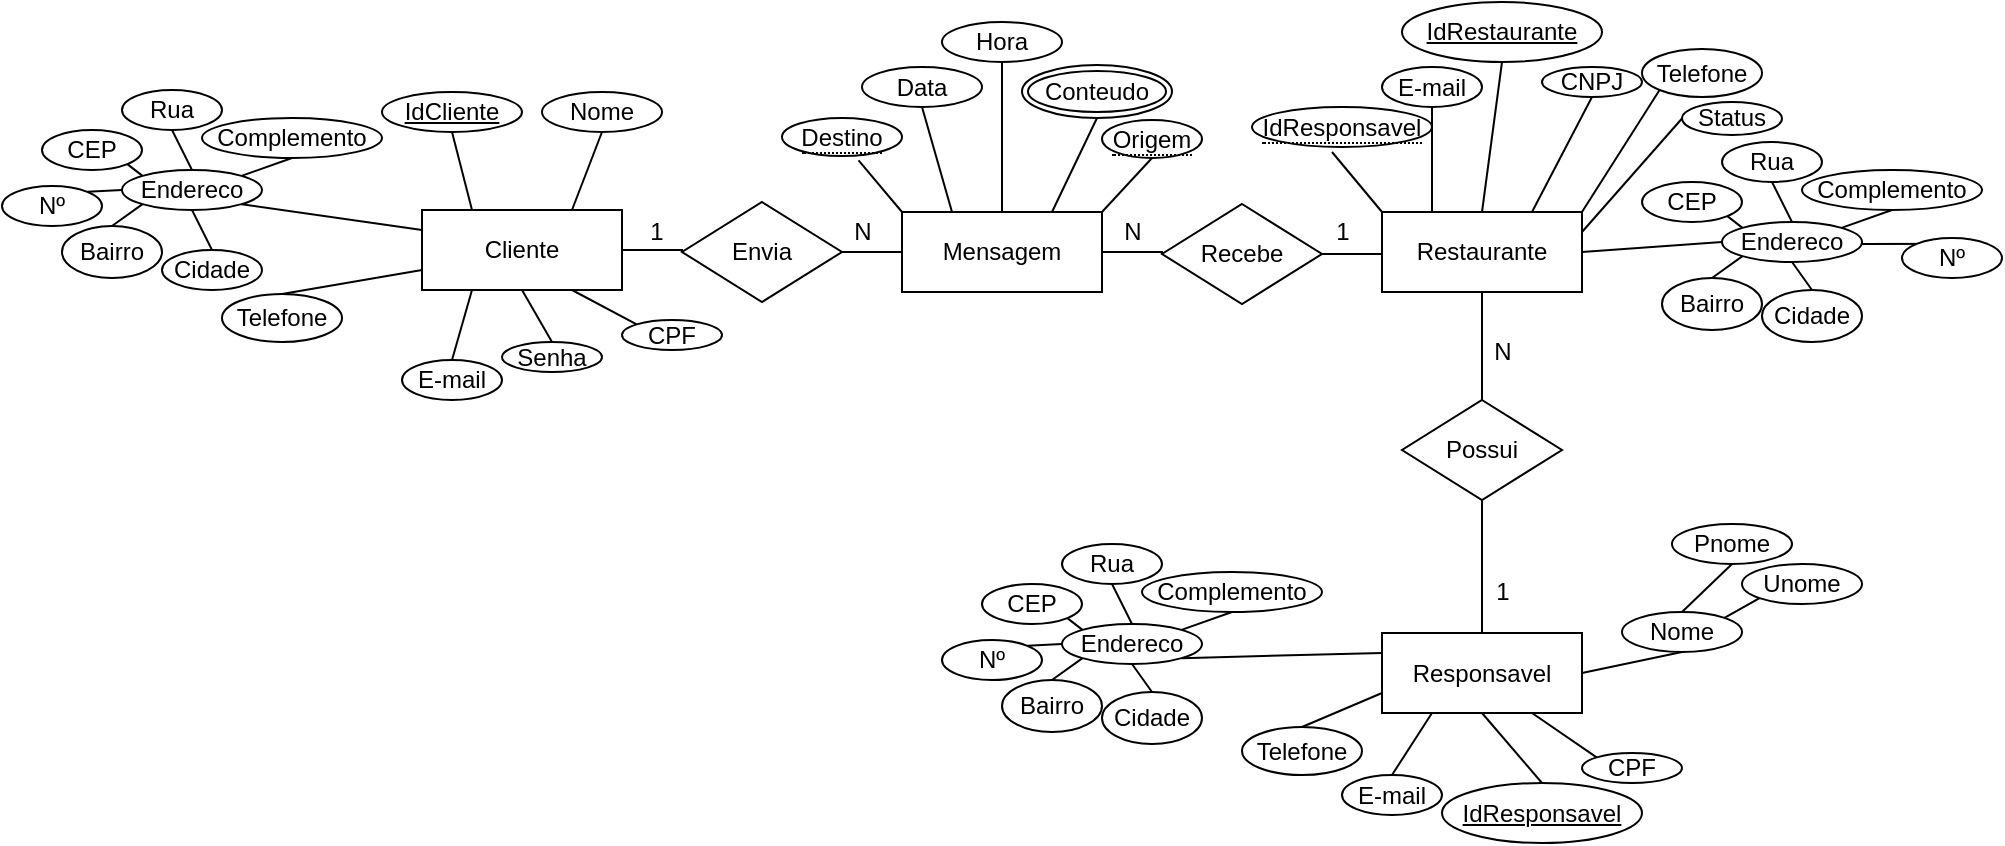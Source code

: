 <mxfile version="17.4.5" type="device"><diagram id="IsAYj01A5HPPoqx6XQaz" name="Page-1"><mxGraphModel dx="1374" dy="696" grid="1" gridSize="10" guides="1" tooltips="1" connect="1" arrows="1" fold="1" page="1" pageScale="1" pageWidth="1169" pageHeight="827" math="0" shadow="0"><root><mxCell id="0"/><mxCell id="1" parent="0"/><mxCell id="Im1_pLF7hs8uOHe_Ini0-5" style="rounded=0;orthogonalLoop=1;jettySize=auto;html=1;exitX=0.25;exitY=0;exitDx=0;exitDy=0;endArrow=none;endFill=0;entryX=0.5;entryY=1;entryDx=0;entryDy=0;" parent="1" source="Im1_pLF7hs8uOHe_Ini0-1" target="Im1_pLF7hs8uOHe_Ini0-6" edge="1"><mxGeometry relative="1" as="geometry"><mxPoint x="280" y="300" as="targetPoint"/></mxGeometry></mxCell><mxCell id="Im1_pLF7hs8uOHe_Ini0-8" style="edgeStyle=none;rounded=0;orthogonalLoop=1;jettySize=auto;html=1;exitX=0.75;exitY=0;exitDx=0;exitDy=0;entryX=0.5;entryY=1;entryDx=0;entryDy=0;endArrow=none;endFill=0;" parent="1" source="Im1_pLF7hs8uOHe_Ini0-1" target="Im1_pLF7hs8uOHe_Ini0-7" edge="1"><mxGeometry relative="1" as="geometry"/></mxCell><mxCell id="Im1_pLF7hs8uOHe_Ini0-10" style="edgeStyle=none;rounded=0;orthogonalLoop=1;jettySize=auto;html=1;exitX=0;exitY=0.25;exitDx=0;exitDy=0;entryX=1;entryY=1;entryDx=0;entryDy=0;endArrow=none;endFill=0;" parent="1" source="Im1_pLF7hs8uOHe_Ini0-1" target="Im1_pLF7hs8uOHe_Ini0-9" edge="1"><mxGeometry relative="1" as="geometry"/></mxCell><mxCell id="Im1_pLF7hs8uOHe_Ini0-25" style="edgeStyle=none;rounded=0;orthogonalLoop=1;jettySize=auto;html=1;exitX=0;exitY=0.75;exitDx=0;exitDy=0;endArrow=none;endFill=0;entryX=0.5;entryY=0;entryDx=0;entryDy=0;" parent="1" source="Im1_pLF7hs8uOHe_Ini0-1" target="Im1_pLF7hs8uOHe_Ini0-26" edge="1"><mxGeometry relative="1" as="geometry"><mxPoint x="220" y="420" as="targetPoint"/></mxGeometry></mxCell><mxCell id="Im1_pLF7hs8uOHe_Ini0-27" style="edgeStyle=none;rounded=0;orthogonalLoop=1;jettySize=auto;html=1;exitX=0.25;exitY=1;exitDx=0;exitDy=0;endArrow=none;endFill=0;entryX=0.5;entryY=0;entryDx=0;entryDy=0;" parent="1" source="Im1_pLF7hs8uOHe_Ini0-1" target="Im1_pLF7hs8uOHe_Ini0-28" edge="1"><mxGeometry relative="1" as="geometry"><mxPoint x="300" y="430" as="targetPoint"/></mxGeometry></mxCell><mxCell id="fDXz-5Np5jSdW9Pl79zQ-3" style="edgeStyle=orthogonalEdgeStyle;rounded=0;orthogonalLoop=1;jettySize=auto;html=1;exitX=1;exitY=0.5;exitDx=0;exitDy=0;entryX=0;entryY=0.5;entryDx=0;entryDy=0;endArrow=none;endFill=0;" edge="1" parent="1" source="Im1_pLF7hs8uOHe_Ini0-1" target="fDXz-5Np5jSdW9Pl79zQ-2"><mxGeometry relative="1" as="geometry"/></mxCell><mxCell id="Im1_pLF7hs8uOHe_Ini0-1" value="Cliente" style="whiteSpace=wrap;html=1;align=center;" parent="1" vertex="1"><mxGeometry x="290" y="359" width="100" height="40" as="geometry"/></mxCell><mxCell id="Im1_pLF7hs8uOHe_Ini0-107" style="edgeStyle=none;rounded=0;orthogonalLoop=1;jettySize=auto;html=1;exitX=1;exitY=0.5;exitDx=0;exitDy=0;entryX=0;entryY=0.5;entryDx=0;entryDy=0;endArrow=none;endFill=0;" parent="1" source="Im1_pLF7hs8uOHe_Ini0-2" target="Im1_pLF7hs8uOHe_Ini0-99" edge="1"><mxGeometry relative="1" as="geometry"/></mxCell><mxCell id="Im1_pLF7hs8uOHe_Ini0-116" style="edgeStyle=none;rounded=0;orthogonalLoop=1;jettySize=auto;html=1;exitX=0.5;exitY=0;exitDx=0;exitDy=0;entryX=0.5;entryY=1;entryDx=0;entryDy=0;endArrow=none;endFill=0;" parent="1" source="Im1_pLF7hs8uOHe_Ini0-2" target="Im1_pLF7hs8uOHe_Ini0-115" edge="1"><mxGeometry relative="1" as="geometry"/></mxCell><mxCell id="Im1_pLF7hs8uOHe_Ini0-117" style="edgeStyle=none;rounded=0;orthogonalLoop=1;jettySize=auto;html=1;exitX=0.25;exitY=0;exitDx=0;exitDy=0;entryX=0.5;entryY=1;entryDx=0;entryDy=0;endArrow=none;endFill=0;" parent="1" source="Im1_pLF7hs8uOHe_Ini0-2" target="Im1_pLF7hs8uOHe_Ini0-112" edge="1"><mxGeometry relative="1" as="geometry"/></mxCell><mxCell id="Im1_pLF7hs8uOHe_Ini0-118" style="edgeStyle=none;rounded=0;orthogonalLoop=1;jettySize=auto;html=1;exitX=0;exitY=0;exitDx=0;exitDy=0;entryX=0.5;entryY=1;entryDx=0;entryDy=0;endArrow=none;endFill=0;" parent="1" source="Im1_pLF7hs8uOHe_Ini0-2" edge="1"><mxGeometry relative="1" as="geometry"><mxPoint x="745" y="330.0" as="targetPoint"/></mxGeometry></mxCell><mxCell id="Im1_pLF7hs8uOHe_Ini0-121" style="edgeStyle=none;rounded=0;orthogonalLoop=1;jettySize=auto;html=1;exitX=0.75;exitY=0;exitDx=0;exitDy=0;entryX=0.5;entryY=1;entryDx=0;entryDy=0;endArrow=none;endFill=0;" parent="1" source="Im1_pLF7hs8uOHe_Ini0-2" target="Im1_pLF7hs8uOHe_Ini0-114" edge="1"><mxGeometry relative="1" as="geometry"/></mxCell><mxCell id="Im1_pLF7hs8uOHe_Ini0-125" style="edgeStyle=none;rounded=0;orthogonalLoop=1;jettySize=auto;html=1;exitX=1;exitY=0;exitDx=0;exitDy=0;entryX=0;entryY=1;entryDx=0;entryDy=0;endArrow=none;endFill=0;" parent="1" source="Im1_pLF7hs8uOHe_Ini0-2" target="Im1_pLF7hs8uOHe_Ini0-124" edge="1"><mxGeometry relative="1" as="geometry"/></mxCell><mxCell id="fDXz-5Np5jSdW9Pl79zQ-17" style="rounded=0;orthogonalLoop=1;jettySize=auto;html=1;exitX=1;exitY=0.25;exitDx=0;exitDy=0;entryX=0;entryY=0.5;entryDx=0;entryDy=0;endArrow=none;endFill=0;" edge="1" parent="1" source="Im1_pLF7hs8uOHe_Ini0-2" target="fDXz-5Np5jSdW9Pl79zQ-16"><mxGeometry relative="1" as="geometry"/></mxCell><mxCell id="Im1_pLF7hs8uOHe_Ini0-2" value="Restaurante" style="whiteSpace=wrap;html=1;align=center;" parent="1" vertex="1"><mxGeometry x="770" y="360" width="100" height="40" as="geometry"/></mxCell><mxCell id="fDXz-5Np5jSdW9Pl79zQ-6" style="edgeStyle=orthogonalEdgeStyle;rounded=0;orthogonalLoop=1;jettySize=auto;html=1;exitX=1;exitY=0.5;exitDx=0;exitDy=0;entryX=0;entryY=0.5;entryDx=0;entryDy=0;endArrow=none;endFill=0;" edge="1" parent="1" source="Im1_pLF7hs8uOHe_Ini0-3" target="fDXz-5Np5jSdW9Pl79zQ-5"><mxGeometry relative="1" as="geometry"/></mxCell><mxCell id="fDXz-5Np5jSdW9Pl79zQ-18" style="edgeStyle=none;rounded=0;orthogonalLoop=1;jettySize=auto;html=1;exitX=0.25;exitY=0;exitDx=0;exitDy=0;entryX=0.5;entryY=1;entryDx=0;entryDy=0;endArrow=none;endFill=0;" edge="1" parent="1" source="Im1_pLF7hs8uOHe_Ini0-3" target="fDXz-5Np5jSdW9Pl79zQ-8"><mxGeometry relative="1" as="geometry"/></mxCell><mxCell id="fDXz-5Np5jSdW9Pl79zQ-23" style="edgeStyle=none;rounded=0;orthogonalLoop=1;jettySize=auto;html=1;exitX=1;exitY=0;exitDx=0;exitDy=0;entryX=0.5;entryY=1;entryDx=0;entryDy=0;endArrow=none;endFill=0;" edge="1" parent="1" source="Im1_pLF7hs8uOHe_Ini0-3" target="fDXz-5Np5jSdW9Pl79zQ-29"><mxGeometry relative="1" as="geometry"><mxPoint x="660" y="341.5" as="targetPoint"/></mxGeometry></mxCell><mxCell id="fDXz-5Np5jSdW9Pl79zQ-24" style="edgeStyle=none;rounded=0;orthogonalLoop=1;jettySize=auto;html=1;exitX=0;exitY=0;exitDx=0;exitDy=0;entryX=0.638;entryY=1.114;entryDx=0;entryDy=0;endArrow=none;endFill=0;entryPerimeter=0;" edge="1" parent="1" source="Im1_pLF7hs8uOHe_Ini0-3" target="fDXz-5Np5jSdW9Pl79zQ-30"><mxGeometry relative="1" as="geometry"><mxPoint x="510" y="339" as="targetPoint"/></mxGeometry></mxCell><mxCell id="Im1_pLF7hs8uOHe_Ini0-3" value="Mensagem" style="whiteSpace=wrap;html=1;align=center;" parent="1" vertex="1"><mxGeometry x="530" y="360" width="100" height="40" as="geometry"/></mxCell><mxCell id="Im1_pLF7hs8uOHe_Ini0-6" value="IdCliente" style="ellipse;whiteSpace=wrap;html=1;align=center;fontStyle=4;" parent="1" vertex="1"><mxGeometry x="270" y="300" width="70" height="20" as="geometry"/></mxCell><mxCell id="Im1_pLF7hs8uOHe_Ini0-7" value="Nome" style="ellipse;whiteSpace=wrap;html=1;align=center;" parent="1" vertex="1"><mxGeometry x="350" y="300" width="60" height="20" as="geometry"/></mxCell><mxCell id="Im1_pLF7hs8uOHe_Ini0-14" style="edgeStyle=none;rounded=0;orthogonalLoop=1;jettySize=auto;html=1;exitX=0;exitY=0;exitDx=0;exitDy=0;entryX=1;entryY=1;entryDx=0;entryDy=0;endArrow=none;endFill=0;" parent="1" source="Im1_pLF7hs8uOHe_Ini0-9" target="Im1_pLF7hs8uOHe_Ini0-12" edge="1"><mxGeometry relative="1" as="geometry"/></mxCell><mxCell id="Im1_pLF7hs8uOHe_Ini0-15" style="edgeStyle=none;rounded=0;orthogonalLoop=1;jettySize=auto;html=1;exitX=0.5;exitY=0;exitDx=0;exitDy=0;entryX=0.5;entryY=1;entryDx=0;entryDy=0;endArrow=none;endFill=0;" parent="1" source="Im1_pLF7hs8uOHe_Ini0-9" target="Im1_pLF7hs8uOHe_Ini0-13" edge="1"><mxGeometry relative="1" as="geometry"/></mxCell><mxCell id="Im1_pLF7hs8uOHe_Ini0-16" style="edgeStyle=none;rounded=0;orthogonalLoop=1;jettySize=auto;html=1;exitX=0;exitY=0.5;exitDx=0;exitDy=0;endArrow=none;endFill=0;entryX=1;entryY=0;entryDx=0;entryDy=0;" parent="1" source="Im1_pLF7hs8uOHe_Ini0-9" target="Im1_pLF7hs8uOHe_Ini0-17" edge="1"><mxGeometry relative="1" as="geometry"><mxPoint x="130" y="359" as="targetPoint"/></mxGeometry></mxCell><mxCell id="Im1_pLF7hs8uOHe_Ini0-19" style="edgeStyle=none;rounded=0;orthogonalLoop=1;jettySize=auto;html=1;exitX=0;exitY=1;exitDx=0;exitDy=0;entryX=0.5;entryY=0;entryDx=0;entryDy=0;endArrow=none;endFill=0;" parent="1" source="Im1_pLF7hs8uOHe_Ini0-9" target="Im1_pLF7hs8uOHe_Ini0-18" edge="1"><mxGeometry relative="1" as="geometry"/></mxCell><mxCell id="Im1_pLF7hs8uOHe_Ini0-23" style="edgeStyle=none;rounded=0;orthogonalLoop=1;jettySize=auto;html=1;exitX=1;exitY=0;exitDx=0;exitDy=0;entryX=0.5;entryY=1;entryDx=0;entryDy=0;endArrow=none;endFill=0;" parent="1" source="Im1_pLF7hs8uOHe_Ini0-9" target="Im1_pLF7hs8uOHe_Ini0-22" edge="1"><mxGeometry relative="1" as="geometry"/></mxCell><mxCell id="Im1_pLF7hs8uOHe_Ini0-9" value="Endereco" style="ellipse;whiteSpace=wrap;html=1;align=center;dashed=0;" parent="1" vertex="1"><mxGeometry x="140" y="339" width="70" height="20" as="geometry"/></mxCell><mxCell id="Im1_pLF7hs8uOHe_Ini0-12" value="CEP" style="ellipse;whiteSpace=wrap;html=1;align=center;" parent="1" vertex="1"><mxGeometry x="100" y="319" width="50" height="20" as="geometry"/></mxCell><mxCell id="Im1_pLF7hs8uOHe_Ini0-13" value="Rua" style="ellipse;whiteSpace=wrap;html=1;align=center;" parent="1" vertex="1"><mxGeometry x="140" y="299" width="50" height="20" as="geometry"/></mxCell><mxCell id="Im1_pLF7hs8uOHe_Ini0-17" value="Nº" style="ellipse;whiteSpace=wrap;html=1;align=center;" parent="1" vertex="1"><mxGeometry x="80" y="347" width="50" height="20" as="geometry"/></mxCell><mxCell id="Im1_pLF7hs8uOHe_Ini0-18" value="Bairro" style="ellipse;whiteSpace=wrap;html=1;align=center;" parent="1" vertex="1"><mxGeometry x="110" y="367" width="50" height="26" as="geometry"/></mxCell><mxCell id="Im1_pLF7hs8uOHe_Ini0-21" style="edgeStyle=none;rounded=0;orthogonalLoop=1;jettySize=auto;html=1;exitX=0.5;exitY=0;exitDx=0;exitDy=0;entryX=0.5;entryY=1;entryDx=0;entryDy=0;endArrow=none;endFill=0;" parent="1" source="Im1_pLF7hs8uOHe_Ini0-20" target="Im1_pLF7hs8uOHe_Ini0-9" edge="1"><mxGeometry relative="1" as="geometry"/></mxCell><mxCell id="Im1_pLF7hs8uOHe_Ini0-20" value="Cidade" style="ellipse;whiteSpace=wrap;html=1;align=center;" parent="1" vertex="1"><mxGeometry x="160" y="379" width="50" height="20" as="geometry"/></mxCell><mxCell id="Im1_pLF7hs8uOHe_Ini0-22" value="Complemento" style="ellipse;whiteSpace=wrap;html=1;align=center;" parent="1" vertex="1"><mxGeometry x="180" y="313" width="90" height="20" as="geometry"/></mxCell><mxCell id="Im1_pLF7hs8uOHe_Ini0-26" value="Telefone" style="ellipse;whiteSpace=wrap;html=1;align=center;" parent="1" vertex="1"><mxGeometry x="190" y="401" width="60" height="24" as="geometry"/></mxCell><mxCell id="Im1_pLF7hs8uOHe_Ini0-28" value="E-mail" style="ellipse;whiteSpace=wrap;html=1;align=center;" parent="1" vertex="1"><mxGeometry x="280" y="434" width="50" height="20" as="geometry"/></mxCell><mxCell id="Im1_pLF7hs8uOHe_Ini0-30" style="edgeStyle=none;rounded=0;orthogonalLoop=1;jettySize=auto;html=1;exitX=0.5;exitY=0;exitDx=0;exitDy=0;entryX=0.5;entryY=1;entryDx=0;entryDy=0;endArrow=none;endFill=0;" parent="1" source="Im1_pLF7hs8uOHe_Ini0-29" target="Im1_pLF7hs8uOHe_Ini0-1" edge="1"><mxGeometry relative="1" as="geometry"/></mxCell><mxCell id="Im1_pLF7hs8uOHe_Ini0-29" value="Senha" style="ellipse;whiteSpace=wrap;html=1;align=center;" parent="1" vertex="1"><mxGeometry x="330" y="425" width="50" height="15" as="geometry"/></mxCell><mxCell id="Im1_pLF7hs8uOHe_Ini0-32" style="edgeStyle=none;rounded=0;orthogonalLoop=1;jettySize=auto;html=1;exitX=0;exitY=0;exitDx=0;exitDy=0;entryX=0.75;entryY=1;entryDx=0;entryDy=0;endArrow=none;endFill=0;" parent="1" source="Im1_pLF7hs8uOHe_Ini0-31" target="Im1_pLF7hs8uOHe_Ini0-1" edge="1"><mxGeometry relative="1" as="geometry"/></mxCell><mxCell id="Im1_pLF7hs8uOHe_Ini0-31" value="CPF" style="ellipse;whiteSpace=wrap;html=1;align=center;" parent="1" vertex="1"><mxGeometry x="390" y="414" width="50" height="15" as="geometry"/></mxCell><mxCell id="Im1_pLF7hs8uOHe_Ini0-62" style="edgeStyle=none;rounded=0;orthogonalLoop=1;jettySize=auto;html=1;exitX=1;exitY=0.5;exitDx=0;exitDy=0;entryX=0.5;entryY=1;entryDx=0;entryDy=0;endArrow=none;endFill=0;" parent="1" source="Im1_pLF7hs8uOHe_Ini0-66" target="Im1_pLF7hs8uOHe_Ini0-68" edge="1"><mxGeometry relative="1" as="geometry"/></mxCell><mxCell id="Im1_pLF7hs8uOHe_Ini0-63" style="edgeStyle=none;rounded=0;orthogonalLoop=1;jettySize=auto;html=1;exitX=0;exitY=0.25;exitDx=0;exitDy=0;entryX=1;entryY=1;entryDx=0;entryDy=0;endArrow=none;endFill=0;" parent="1" source="Im1_pLF7hs8uOHe_Ini0-66" target="Im1_pLF7hs8uOHe_Ini0-74" edge="1"><mxGeometry relative="1" as="geometry"/></mxCell><mxCell id="Im1_pLF7hs8uOHe_Ini0-64" style="edgeStyle=none;rounded=0;orthogonalLoop=1;jettySize=auto;html=1;exitX=0;exitY=0.75;exitDx=0;exitDy=0;endArrow=none;endFill=0;entryX=0.5;entryY=0;entryDx=0;entryDy=0;" parent="1" source="Im1_pLF7hs8uOHe_Ini0-66" target="Im1_pLF7hs8uOHe_Ini0-82" edge="1"><mxGeometry relative="1" as="geometry"><mxPoint x="700" y="636.5" as="targetPoint"/></mxGeometry></mxCell><mxCell id="Im1_pLF7hs8uOHe_Ini0-65" style="edgeStyle=none;rounded=0;orthogonalLoop=1;jettySize=auto;html=1;exitX=0.25;exitY=1;exitDx=0;exitDy=0;endArrow=none;endFill=0;entryX=0.5;entryY=0;entryDx=0;entryDy=0;" parent="1" source="Im1_pLF7hs8uOHe_Ini0-66" target="Im1_pLF7hs8uOHe_Ini0-83" edge="1"><mxGeometry relative="1" as="geometry"><mxPoint x="780" y="646.5" as="targetPoint"/></mxGeometry></mxCell><mxCell id="Im1_pLF7hs8uOHe_Ini0-93" style="edgeStyle=none;rounded=0;orthogonalLoop=1;jettySize=auto;html=1;exitX=0.5;exitY=1;exitDx=0;exitDy=0;entryX=0.5;entryY=0;entryDx=0;entryDy=0;endArrow=none;endFill=0;" parent="1" source="Im1_pLF7hs8uOHe_Ini0-66" target="Im1_pLF7hs8uOHe_Ini0-92" edge="1"><mxGeometry relative="1" as="geometry"/></mxCell><mxCell id="Im1_pLF7hs8uOHe_Ini0-66" value="Responsavel" style="whiteSpace=wrap;html=1;align=center;" parent="1" vertex="1"><mxGeometry x="770" y="570.5" width="100" height="40" as="geometry"/></mxCell><mxCell id="Im1_pLF7hs8uOHe_Ini0-90" style="edgeStyle=none;rounded=0;orthogonalLoop=1;jettySize=auto;html=1;exitX=0.5;exitY=0;exitDx=0;exitDy=0;entryX=0.5;entryY=1;entryDx=0;entryDy=0;endArrow=none;endFill=0;" parent="1" source="Im1_pLF7hs8uOHe_Ini0-68" target="Im1_pLF7hs8uOHe_Ini0-89" edge="1"><mxGeometry relative="1" as="geometry"/></mxCell><mxCell id="Im1_pLF7hs8uOHe_Ini0-91" style="edgeStyle=none;rounded=0;orthogonalLoop=1;jettySize=auto;html=1;exitX=1;exitY=0;exitDx=0;exitDy=0;entryX=0;entryY=1;entryDx=0;entryDy=0;endArrow=none;endFill=0;" parent="1" target="Im1_pLF7hs8uOHe_Ini0-88" edge="1" source="Im1_pLF7hs8uOHe_Ini0-68"><mxGeometry relative="1" as="geometry"><mxPoint x="920" y="556.0" as="sourcePoint"/></mxGeometry></mxCell><mxCell id="Im1_pLF7hs8uOHe_Ini0-68" value="Nome" style="ellipse;whiteSpace=wrap;html=1;align=center;" parent="1" vertex="1"><mxGeometry x="890" y="560" width="60" height="20" as="geometry"/></mxCell><mxCell id="Im1_pLF7hs8uOHe_Ini0-69" style="edgeStyle=none;rounded=0;orthogonalLoop=1;jettySize=auto;html=1;exitX=0;exitY=0;exitDx=0;exitDy=0;entryX=1;entryY=1;entryDx=0;entryDy=0;endArrow=none;endFill=0;" parent="1" source="Im1_pLF7hs8uOHe_Ini0-74" target="Im1_pLF7hs8uOHe_Ini0-75" edge="1"><mxGeometry relative="1" as="geometry"/></mxCell><mxCell id="Im1_pLF7hs8uOHe_Ini0-70" style="edgeStyle=none;rounded=0;orthogonalLoop=1;jettySize=auto;html=1;exitX=0.5;exitY=0;exitDx=0;exitDy=0;entryX=0.5;entryY=1;entryDx=0;entryDy=0;endArrow=none;endFill=0;" parent="1" source="Im1_pLF7hs8uOHe_Ini0-74" target="Im1_pLF7hs8uOHe_Ini0-76" edge="1"><mxGeometry relative="1" as="geometry"/></mxCell><mxCell id="Im1_pLF7hs8uOHe_Ini0-71" style="edgeStyle=none;rounded=0;orthogonalLoop=1;jettySize=auto;html=1;exitX=0;exitY=0.5;exitDx=0;exitDy=0;endArrow=none;endFill=0;entryX=1;entryY=0;entryDx=0;entryDy=0;" parent="1" source="Im1_pLF7hs8uOHe_Ini0-74" target="Im1_pLF7hs8uOHe_Ini0-77" edge="1"><mxGeometry relative="1" as="geometry"><mxPoint x="600" y="586" as="targetPoint"/></mxGeometry></mxCell><mxCell id="Im1_pLF7hs8uOHe_Ini0-72" style="edgeStyle=none;rounded=0;orthogonalLoop=1;jettySize=auto;html=1;exitX=0;exitY=1;exitDx=0;exitDy=0;entryX=0.5;entryY=0;entryDx=0;entryDy=0;endArrow=none;endFill=0;" parent="1" source="Im1_pLF7hs8uOHe_Ini0-74" target="Im1_pLF7hs8uOHe_Ini0-78" edge="1"><mxGeometry relative="1" as="geometry"/></mxCell><mxCell id="Im1_pLF7hs8uOHe_Ini0-73" style="edgeStyle=none;rounded=0;orthogonalLoop=1;jettySize=auto;html=1;exitX=1;exitY=0;exitDx=0;exitDy=0;entryX=0.5;entryY=1;entryDx=0;entryDy=0;endArrow=none;endFill=0;" parent="1" source="Im1_pLF7hs8uOHe_Ini0-74" target="Im1_pLF7hs8uOHe_Ini0-81" edge="1"><mxGeometry relative="1" as="geometry"/></mxCell><mxCell id="Im1_pLF7hs8uOHe_Ini0-74" value="Endereco" style="ellipse;whiteSpace=wrap;html=1;align=center;dashed=0;" parent="1" vertex="1"><mxGeometry x="610" y="566" width="70" height="20" as="geometry"/></mxCell><mxCell id="Im1_pLF7hs8uOHe_Ini0-75" value="CEP" style="ellipse;whiteSpace=wrap;html=1;align=center;" parent="1" vertex="1"><mxGeometry x="570" y="546" width="50" height="20" as="geometry"/></mxCell><mxCell id="Im1_pLF7hs8uOHe_Ini0-76" value="Rua" style="ellipse;whiteSpace=wrap;html=1;align=center;" parent="1" vertex="1"><mxGeometry x="610" y="526" width="50" height="20" as="geometry"/></mxCell><mxCell id="Im1_pLF7hs8uOHe_Ini0-77" value="Nº" style="ellipse;whiteSpace=wrap;html=1;align=center;" parent="1" vertex="1"><mxGeometry x="550" y="574" width="50" height="20" as="geometry"/></mxCell><mxCell id="Im1_pLF7hs8uOHe_Ini0-78" value="Bairro" style="ellipse;whiteSpace=wrap;html=1;align=center;" parent="1" vertex="1"><mxGeometry x="580" y="594" width="50" height="26" as="geometry"/></mxCell><mxCell id="Im1_pLF7hs8uOHe_Ini0-79" style="edgeStyle=none;rounded=0;orthogonalLoop=1;jettySize=auto;html=1;exitX=0.5;exitY=0;exitDx=0;exitDy=0;entryX=0.5;entryY=1;entryDx=0;entryDy=0;endArrow=none;endFill=0;" parent="1" source="Im1_pLF7hs8uOHe_Ini0-80" target="Im1_pLF7hs8uOHe_Ini0-74" edge="1"><mxGeometry relative="1" as="geometry"/></mxCell><mxCell id="Im1_pLF7hs8uOHe_Ini0-80" value="Cidade" style="ellipse;whiteSpace=wrap;html=1;align=center;" parent="1" vertex="1"><mxGeometry x="630" y="600" width="50" height="26" as="geometry"/></mxCell><mxCell id="Im1_pLF7hs8uOHe_Ini0-81" value="Complemento" style="ellipse;whiteSpace=wrap;html=1;align=center;" parent="1" vertex="1"><mxGeometry x="650" y="540" width="90" height="20" as="geometry"/></mxCell><mxCell id="Im1_pLF7hs8uOHe_Ini0-82" value="Telefone" style="ellipse;whiteSpace=wrap;html=1;align=center;" parent="1" vertex="1"><mxGeometry x="700" y="617.5" width="60" height="24" as="geometry"/></mxCell><mxCell id="Im1_pLF7hs8uOHe_Ini0-83" value="E-mail" style="ellipse;whiteSpace=wrap;html=1;align=center;" parent="1" vertex="1"><mxGeometry x="750" y="641.5" width="50" height="20" as="geometry"/></mxCell><mxCell id="Im1_pLF7hs8uOHe_Ini0-86" style="edgeStyle=none;rounded=0;orthogonalLoop=1;jettySize=auto;html=1;exitX=0;exitY=0;exitDx=0;exitDy=0;entryX=0.75;entryY=1;entryDx=0;entryDy=0;endArrow=none;endFill=0;" parent="1" source="Im1_pLF7hs8uOHe_Ini0-87" target="Im1_pLF7hs8uOHe_Ini0-66" edge="1"><mxGeometry relative="1" as="geometry"/></mxCell><mxCell id="Im1_pLF7hs8uOHe_Ini0-87" value="CPF" style="ellipse;whiteSpace=wrap;html=1;align=center;" parent="1" vertex="1"><mxGeometry x="870" y="630.5" width="50" height="15" as="geometry"/></mxCell><mxCell id="Im1_pLF7hs8uOHe_Ini0-88" value="Unome" style="ellipse;whiteSpace=wrap;html=1;align=center;" parent="1" vertex="1"><mxGeometry x="950" y="536" width="60" height="20" as="geometry"/></mxCell><mxCell id="Im1_pLF7hs8uOHe_Ini0-89" value="Pnome" style="ellipse;whiteSpace=wrap;html=1;align=center;" parent="1" vertex="1"><mxGeometry x="915" y="516" width="60" height="20" as="geometry"/></mxCell><mxCell id="Im1_pLF7hs8uOHe_Ini0-92" value="IdResponsavel" style="ellipse;whiteSpace=wrap;html=1;align=center;fontStyle=4;" parent="1" vertex="1"><mxGeometry x="800" y="645.5" width="100" height="30" as="geometry"/></mxCell><mxCell id="Im1_pLF7hs8uOHe_Ini0-94" style="edgeStyle=none;rounded=0;orthogonalLoop=1;jettySize=auto;html=1;exitX=0;exitY=0;exitDx=0;exitDy=0;entryX=1;entryY=1;entryDx=0;entryDy=0;endArrow=none;endFill=0;" parent="1" source="Im1_pLF7hs8uOHe_Ini0-99" target="Im1_pLF7hs8uOHe_Ini0-100" edge="1"><mxGeometry relative="1" as="geometry"/></mxCell><mxCell id="Im1_pLF7hs8uOHe_Ini0-95" style="edgeStyle=none;rounded=0;orthogonalLoop=1;jettySize=auto;html=1;exitX=0.5;exitY=0;exitDx=0;exitDy=0;entryX=0.5;entryY=1;entryDx=0;entryDy=0;endArrow=none;endFill=0;" parent="1" source="Im1_pLF7hs8uOHe_Ini0-99" target="Im1_pLF7hs8uOHe_Ini0-101" edge="1"><mxGeometry relative="1" as="geometry"/></mxCell><mxCell id="Im1_pLF7hs8uOHe_Ini0-96" style="edgeStyle=none;rounded=0;orthogonalLoop=1;jettySize=auto;html=1;endArrow=none;endFill=0;entryX=1;entryY=0;entryDx=0;entryDy=0;" parent="1" target="Im1_pLF7hs8uOHe_Ini0-102" edge="1"><mxGeometry relative="1" as="geometry"><mxPoint x="930" y="385" as="targetPoint"/><mxPoint x="1010" y="376" as="sourcePoint"/></mxGeometry></mxCell><mxCell id="Im1_pLF7hs8uOHe_Ini0-97" style="edgeStyle=none;rounded=0;orthogonalLoop=1;jettySize=auto;html=1;exitX=0;exitY=1;exitDx=0;exitDy=0;entryX=0.5;entryY=0;entryDx=0;entryDy=0;endArrow=none;endFill=0;" parent="1" source="Im1_pLF7hs8uOHe_Ini0-99" target="Im1_pLF7hs8uOHe_Ini0-103" edge="1"><mxGeometry relative="1" as="geometry"/></mxCell><mxCell id="Im1_pLF7hs8uOHe_Ini0-98" style="edgeStyle=none;rounded=0;orthogonalLoop=1;jettySize=auto;html=1;exitX=1;exitY=0;exitDx=0;exitDy=0;entryX=0.5;entryY=1;entryDx=0;entryDy=0;endArrow=none;endFill=0;" parent="1" source="Im1_pLF7hs8uOHe_Ini0-99" target="Im1_pLF7hs8uOHe_Ini0-106" edge="1"><mxGeometry relative="1" as="geometry"/></mxCell><mxCell id="Im1_pLF7hs8uOHe_Ini0-99" value="Endereco" style="ellipse;whiteSpace=wrap;html=1;align=center;dashed=0;" parent="1" vertex="1"><mxGeometry x="940" y="365" width="70" height="20" as="geometry"/></mxCell><mxCell id="Im1_pLF7hs8uOHe_Ini0-100" value="CEP" style="ellipse;whiteSpace=wrap;html=1;align=center;" parent="1" vertex="1"><mxGeometry x="900" y="345" width="50" height="20" as="geometry"/></mxCell><mxCell id="Im1_pLF7hs8uOHe_Ini0-101" value="Rua" style="ellipse;whiteSpace=wrap;html=1;align=center;" parent="1" vertex="1"><mxGeometry x="940" y="325" width="50" height="20" as="geometry"/></mxCell><mxCell id="Im1_pLF7hs8uOHe_Ini0-102" value="Nº" style="ellipse;whiteSpace=wrap;html=1;align=center;" parent="1" vertex="1"><mxGeometry x="1030" y="373" width="50" height="20" as="geometry"/></mxCell><mxCell id="Im1_pLF7hs8uOHe_Ini0-103" value="Bairro" style="ellipse;whiteSpace=wrap;html=1;align=center;" parent="1" vertex="1"><mxGeometry x="910" y="393" width="50" height="26" as="geometry"/></mxCell><mxCell id="Im1_pLF7hs8uOHe_Ini0-104" style="edgeStyle=none;rounded=0;orthogonalLoop=1;jettySize=auto;html=1;exitX=0.5;exitY=0;exitDx=0;exitDy=0;entryX=0.5;entryY=1;entryDx=0;entryDy=0;endArrow=none;endFill=0;" parent="1" source="Im1_pLF7hs8uOHe_Ini0-105" target="Im1_pLF7hs8uOHe_Ini0-99" edge="1"><mxGeometry relative="1" as="geometry"/></mxCell><mxCell id="Im1_pLF7hs8uOHe_Ini0-105" value="Cidade" style="ellipse;whiteSpace=wrap;html=1;align=center;" parent="1" vertex="1"><mxGeometry x="960" y="399" width="50" height="26" as="geometry"/></mxCell><mxCell id="Im1_pLF7hs8uOHe_Ini0-106" value="Complemento" style="ellipse;whiteSpace=wrap;html=1;align=center;" parent="1" vertex="1"><mxGeometry x="980" y="339" width="90" height="20" as="geometry"/></mxCell><mxCell id="Im1_pLF7hs8uOHe_Ini0-112" value="E-mail" style="ellipse;whiteSpace=wrap;html=1;align=center;" parent="1" vertex="1"><mxGeometry x="770" y="287.5" width="50" height="20" as="geometry"/></mxCell><mxCell id="Im1_pLF7hs8uOHe_Ini0-114" value="CNPJ" style="ellipse;whiteSpace=wrap;html=1;align=center;" parent="1" vertex="1"><mxGeometry x="850" y="287.5" width="50" height="15" as="geometry"/></mxCell><mxCell id="Im1_pLF7hs8uOHe_Ini0-115" value="IdRestaurante" style="ellipse;whiteSpace=wrap;html=1;align=center;fontStyle=4;" parent="1" vertex="1"><mxGeometry x="780" y="255" width="100" height="30" as="geometry"/></mxCell><mxCell id="Im1_pLF7hs8uOHe_Ini0-124" value="Telefone" style="ellipse;whiteSpace=wrap;html=1;align=center;" parent="1" vertex="1"><mxGeometry x="900" y="278.5" width="60" height="24" as="geometry"/></mxCell><mxCell id="fDXz-5Np5jSdW9Pl79zQ-4" style="edgeStyle=orthogonalEdgeStyle;rounded=0;orthogonalLoop=1;jettySize=auto;html=1;exitX=1;exitY=0.5;exitDx=0;exitDy=0;entryX=0;entryY=0.5;entryDx=0;entryDy=0;endArrow=none;endFill=0;" edge="1" parent="1" source="fDXz-5Np5jSdW9Pl79zQ-2" target="Im1_pLF7hs8uOHe_Ini0-3"><mxGeometry relative="1" as="geometry"/></mxCell><mxCell id="fDXz-5Np5jSdW9Pl79zQ-2" value="Envia" style="rhombus;whiteSpace=wrap;html=1;" vertex="1" parent="1"><mxGeometry x="420" y="355" width="80" height="50" as="geometry"/></mxCell><mxCell id="fDXz-5Np5jSdW9Pl79zQ-7" style="edgeStyle=orthogonalEdgeStyle;rounded=0;orthogonalLoop=1;jettySize=auto;html=1;exitX=1;exitY=0.5;exitDx=0;exitDy=0;entryX=0;entryY=0.5;entryDx=0;entryDy=0;endArrow=none;endFill=0;" edge="1" parent="1" source="fDXz-5Np5jSdW9Pl79zQ-5" target="Im1_pLF7hs8uOHe_Ini0-2"><mxGeometry relative="1" as="geometry"/></mxCell><mxCell id="fDXz-5Np5jSdW9Pl79zQ-5" value="Recebe" style="rhombus;whiteSpace=wrap;html=1;" vertex="1" parent="1"><mxGeometry x="660" y="356" width="80" height="50" as="geometry"/></mxCell><mxCell id="fDXz-5Np5jSdW9Pl79zQ-8" value="Data" style="ellipse;whiteSpace=wrap;html=1;align=center;" vertex="1" parent="1"><mxGeometry x="510" y="287.5" width="60" height="20" as="geometry"/></mxCell><mxCell id="fDXz-5Np5jSdW9Pl79zQ-19" style="edgeStyle=none;rounded=0;orthogonalLoop=1;jettySize=auto;html=1;exitX=0.5;exitY=1;exitDx=0;exitDy=0;entryX=0.5;entryY=0;entryDx=0;entryDy=0;endArrow=none;endFill=0;" edge="1" parent="1" source="fDXz-5Np5jSdW9Pl79zQ-9" target="Im1_pLF7hs8uOHe_Ini0-3"><mxGeometry relative="1" as="geometry"/></mxCell><mxCell id="fDXz-5Np5jSdW9Pl79zQ-9" value="Hora" style="ellipse;whiteSpace=wrap;html=1;align=center;" vertex="1" parent="1"><mxGeometry x="550" y="265" width="60" height="20" as="geometry"/></mxCell><mxCell id="fDXz-5Np5jSdW9Pl79zQ-20" style="edgeStyle=none;rounded=0;orthogonalLoop=1;jettySize=auto;html=1;exitX=0.5;exitY=1;exitDx=0;exitDy=0;entryX=0.75;entryY=0;entryDx=0;entryDy=0;endArrow=none;endFill=0;" edge="1" parent="1" source="fDXz-5Np5jSdW9Pl79zQ-13" target="Im1_pLF7hs8uOHe_Ini0-3"><mxGeometry relative="1" as="geometry"/></mxCell><mxCell id="fDXz-5Np5jSdW9Pl79zQ-13" value="Conteudo" style="ellipse;shape=doubleEllipse;margin=3;whiteSpace=wrap;html=1;align=center;" vertex="1" parent="1"><mxGeometry x="590" y="286.5" width="75" height="26.5" as="geometry"/></mxCell><mxCell id="fDXz-5Np5jSdW9Pl79zQ-16" value="Status" style="ellipse;whiteSpace=wrap;html=1;align=center;" vertex="1" parent="1"><mxGeometry x="920" y="305" width="50" height="16.5" as="geometry"/></mxCell><mxCell id="fDXz-5Np5jSdW9Pl79zQ-26" style="edgeStyle=none;rounded=0;orthogonalLoop=1;jettySize=auto;html=1;entryX=0.5;entryY=1;entryDx=0;entryDy=0;endArrow=none;endFill=0;" edge="1" parent="1" source="fDXz-5Np5jSdW9Pl79zQ-25" target="Im1_pLF7hs8uOHe_Ini0-2"><mxGeometry relative="1" as="geometry"/></mxCell><mxCell id="fDXz-5Np5jSdW9Pl79zQ-27" style="edgeStyle=none;rounded=0;orthogonalLoop=1;jettySize=auto;html=1;exitX=0.5;exitY=1;exitDx=0;exitDy=0;entryX=0.5;entryY=0;entryDx=0;entryDy=0;endArrow=none;endFill=0;" edge="1" parent="1" target="Im1_pLF7hs8uOHe_Ini0-66"><mxGeometry relative="1" as="geometry"><mxPoint x="820" y="490" as="sourcePoint"/></mxGeometry></mxCell><mxCell id="fDXz-5Np5jSdW9Pl79zQ-25" value="Possui" style="rhombus;whiteSpace=wrap;html=1;" vertex="1" parent="1"><mxGeometry x="780" y="454" width="80" height="50" as="geometry"/></mxCell><mxCell id="fDXz-5Np5jSdW9Pl79zQ-29" value="&lt;span style=&quot;border-bottom: 1px dotted&quot;&gt;Origem&lt;br&gt;&lt;/span&gt;" style="ellipse;whiteSpace=wrap;html=1;align=center;" vertex="1" parent="1"><mxGeometry x="630" y="314" width="50" height="19" as="geometry"/></mxCell><mxCell id="fDXz-5Np5jSdW9Pl79zQ-30" value="&lt;span style=&quot;border-bottom: 1px dotted&quot;&gt;Destino&lt;br&gt;&lt;/span&gt;" style="ellipse;whiteSpace=wrap;html=1;align=center;" vertex="1" parent="1"><mxGeometry x="470" y="313" width="60" height="19" as="geometry"/></mxCell><mxCell id="fDXz-5Np5jSdW9Pl79zQ-31" value="N" style="text;html=1;align=center;verticalAlign=middle;resizable=0;points=[];autosize=1;strokeColor=none;fillColor=none;" vertex="1" parent="1"><mxGeometry x="500" y="360" width="20" height="20" as="geometry"/></mxCell><mxCell id="fDXz-5Np5jSdW9Pl79zQ-32" value="1" style="text;html=1;align=center;verticalAlign=middle;resizable=0;points=[];autosize=1;strokeColor=none;fillColor=none;" vertex="1" parent="1"><mxGeometry x="397" y="360" width="20" height="20" as="geometry"/></mxCell><mxCell id="fDXz-5Np5jSdW9Pl79zQ-34" value="1" style="text;html=1;align=center;verticalAlign=middle;resizable=0;points=[];autosize=1;strokeColor=none;fillColor=none;" vertex="1" parent="1"><mxGeometry x="740" y="360" width="20" height="20" as="geometry"/></mxCell><mxCell id="fDXz-5Np5jSdW9Pl79zQ-35" value="N" style="text;html=1;align=center;verticalAlign=middle;resizable=0;points=[];autosize=1;strokeColor=none;fillColor=none;" vertex="1" parent="1"><mxGeometry x="635" y="360" width="20" height="20" as="geometry"/></mxCell><mxCell id="fDXz-5Np5jSdW9Pl79zQ-36" value="1" style="text;html=1;align=center;verticalAlign=middle;resizable=0;points=[];autosize=1;strokeColor=none;fillColor=none;" vertex="1" parent="1"><mxGeometry x="820" y="540" width="20" height="20" as="geometry"/></mxCell><mxCell id="fDXz-5Np5jSdW9Pl79zQ-37" value="N" style="text;html=1;align=center;verticalAlign=middle;resizable=0;points=[];autosize=1;strokeColor=none;fillColor=none;" vertex="1" parent="1"><mxGeometry x="820" y="420" width="20" height="20" as="geometry"/></mxCell><mxCell id="fDXz-5Np5jSdW9Pl79zQ-42" value="&lt;span style=&quot;border-bottom: 1px dotted&quot;&gt;IdResponsavel&lt;br&gt;&lt;/span&gt;" style="ellipse;whiteSpace=wrap;html=1;align=center;" vertex="1" parent="1"><mxGeometry x="705" y="307.5" width="90" height="20" as="geometry"/></mxCell></root></mxGraphModel></diagram></mxfile>